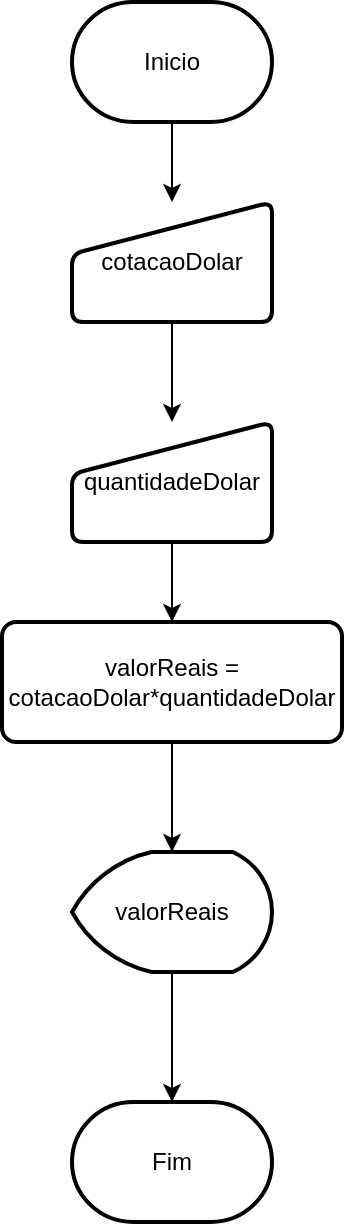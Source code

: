 <mxfile version="24.2.5" type="device">
  <diagram name="Página-1" id="1R5FrwNlaNJvz8Y3vxet">
    <mxGraphModel dx="472" dy="827" grid="1" gridSize="10" guides="1" tooltips="1" connect="1" arrows="1" fold="1" page="1" pageScale="1" pageWidth="827" pageHeight="1169" math="0" shadow="0">
      <root>
        <mxCell id="0" />
        <mxCell id="1" parent="0" />
        <mxCell id="vRSCFFgQlCpBuCeZi6ZR-5" style="edgeStyle=orthogonalEdgeStyle;rounded=0;orthogonalLoop=1;jettySize=auto;html=1;" edge="1" parent="1" source="vRSCFFgQlCpBuCeZi6ZR-1" target="vRSCFFgQlCpBuCeZi6ZR-3">
          <mxGeometry relative="1" as="geometry" />
        </mxCell>
        <mxCell id="vRSCFFgQlCpBuCeZi6ZR-1" value="Inicio" style="strokeWidth=2;html=1;shape=mxgraph.flowchart.terminator;whiteSpace=wrap;" vertex="1" parent="1">
          <mxGeometry x="190" y="100" width="100" height="60" as="geometry" />
        </mxCell>
        <mxCell id="vRSCFFgQlCpBuCeZi6ZR-7" style="edgeStyle=orthogonalEdgeStyle;rounded=0;orthogonalLoop=1;jettySize=auto;html=1;" edge="1" parent="1" source="vRSCFFgQlCpBuCeZi6ZR-3" target="vRSCFFgQlCpBuCeZi6ZR-6">
          <mxGeometry relative="1" as="geometry" />
        </mxCell>
        <mxCell id="vRSCFFgQlCpBuCeZi6ZR-3" value="cotacaoDolar" style="html=1;strokeWidth=2;shape=manualInput;whiteSpace=wrap;rounded=1;size=26;arcSize=11;" vertex="1" parent="1">
          <mxGeometry x="190" y="200" width="100" height="60" as="geometry" />
        </mxCell>
        <mxCell id="vRSCFFgQlCpBuCeZi6ZR-9" style="edgeStyle=orthogonalEdgeStyle;rounded=0;orthogonalLoop=1;jettySize=auto;html=1;" edge="1" parent="1" source="vRSCFFgQlCpBuCeZi6ZR-6" target="vRSCFFgQlCpBuCeZi6ZR-8">
          <mxGeometry relative="1" as="geometry" />
        </mxCell>
        <mxCell id="vRSCFFgQlCpBuCeZi6ZR-6" value="quantidadeDolar" style="html=1;strokeWidth=2;shape=manualInput;whiteSpace=wrap;rounded=1;size=26;arcSize=11;" vertex="1" parent="1">
          <mxGeometry x="190" y="310" width="100" height="60" as="geometry" />
        </mxCell>
        <mxCell id="vRSCFFgQlCpBuCeZi6ZR-11" style="edgeStyle=orthogonalEdgeStyle;rounded=0;orthogonalLoop=1;jettySize=auto;html=1;" edge="1" parent="1" source="vRSCFFgQlCpBuCeZi6ZR-8" target="vRSCFFgQlCpBuCeZi6ZR-10">
          <mxGeometry relative="1" as="geometry" />
        </mxCell>
        <mxCell id="vRSCFFgQlCpBuCeZi6ZR-8" value="valorReais = cotacaoDolar*quantidadeDolar" style="rounded=1;whiteSpace=wrap;html=1;absoluteArcSize=1;arcSize=14;strokeWidth=2;" vertex="1" parent="1">
          <mxGeometry x="155" y="410" width="170" height="60" as="geometry" />
        </mxCell>
        <mxCell id="vRSCFFgQlCpBuCeZi6ZR-14" style="edgeStyle=orthogonalEdgeStyle;rounded=0;orthogonalLoop=1;jettySize=auto;html=1;" edge="1" parent="1" source="vRSCFFgQlCpBuCeZi6ZR-10" target="vRSCFFgQlCpBuCeZi6ZR-12">
          <mxGeometry relative="1" as="geometry" />
        </mxCell>
        <mxCell id="vRSCFFgQlCpBuCeZi6ZR-10" value="valorReais" style="strokeWidth=2;html=1;shape=mxgraph.flowchart.display;whiteSpace=wrap;" vertex="1" parent="1">
          <mxGeometry x="190" y="525" width="100" height="60" as="geometry" />
        </mxCell>
        <mxCell id="vRSCFFgQlCpBuCeZi6ZR-12" value="Fim" style="strokeWidth=2;html=1;shape=mxgraph.flowchart.terminator;whiteSpace=wrap;" vertex="1" parent="1">
          <mxGeometry x="190" y="650" width="100" height="60" as="geometry" />
        </mxCell>
      </root>
    </mxGraphModel>
  </diagram>
</mxfile>
